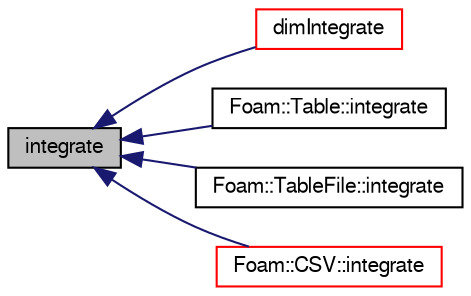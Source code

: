 digraph "integrate"
{
  bgcolor="transparent";
  edge [fontname="FreeSans",fontsize="10",labelfontname="FreeSans",labelfontsize="10"];
  node [fontname="FreeSans",fontsize="10",shape=record];
  rankdir="LR";
  Node1744 [label="integrate",height=0.2,width=0.4,color="black", fillcolor="grey75", style="filled", fontcolor="black"];
  Node1744 -> Node1745 [dir="back",color="midnightblue",fontsize="10",style="solid",fontname="FreeSans"];
  Node1745 [label="dimIntegrate",height=0.2,width=0.4,color="red",URL="$a27674.html#aca93a96fdcfc2549d9efc3c72e090e40",tooltip="Integrate between two values and return dimensioned type. "];
  Node1744 -> Node1755 [dir="back",color="midnightblue",fontsize="10",style="solid",fontname="FreeSans"];
  Node1755 [label="Foam::Table::integrate",height=0.2,width=0.4,color="black",URL="$a27670.html#a6e58b8d333b7e0e12d534c47b228a3dd",tooltip="Integrate between two (scalar) values. "];
  Node1744 -> Node1756 [dir="back",color="midnightblue",fontsize="10",style="solid",fontname="FreeSans"];
  Node1756 [label="Foam::TableFile::integrate",height=0.2,width=0.4,color="black",URL="$a27678.html#a6e58b8d333b7e0e12d534c47b228a3dd",tooltip="Integrate between two (scalar) values. "];
  Node1744 -> Node1757 [dir="back",color="midnightblue",fontsize="10",style="solid",fontname="FreeSans"];
  Node1757 [label="Foam::CSV::integrate",height=0.2,width=0.4,color="red",URL="$a27658.html#a6e58b8d333b7e0e12d534c47b228a3dd",tooltip="Integrate between two (scalar) values. "];
}
